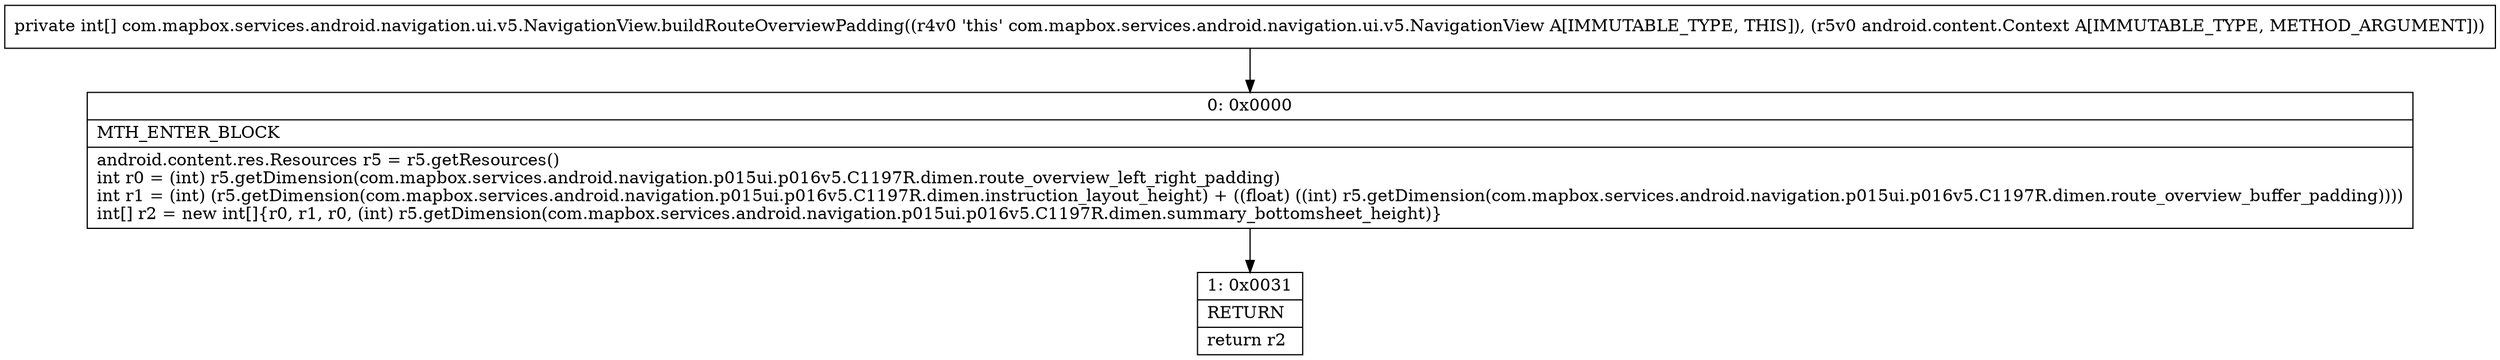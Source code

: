 digraph "CFG forcom.mapbox.services.android.navigation.ui.v5.NavigationView.buildRouteOverviewPadding(Landroid\/content\/Context;)[I" {
Node_0 [shape=record,label="{0\:\ 0x0000|MTH_ENTER_BLOCK\l|android.content.res.Resources r5 = r5.getResources()\lint r0 = (int) r5.getDimension(com.mapbox.services.android.navigation.p015ui.p016v5.C1197R.dimen.route_overview_left_right_padding)\lint r1 = (int) (r5.getDimension(com.mapbox.services.android.navigation.p015ui.p016v5.C1197R.dimen.instruction_layout_height) + ((float) ((int) r5.getDimension(com.mapbox.services.android.navigation.p015ui.p016v5.C1197R.dimen.route_overview_buffer_padding))))\lint[] r2 = new int[]\{r0, r1, r0, (int) r5.getDimension(com.mapbox.services.android.navigation.p015ui.p016v5.C1197R.dimen.summary_bottomsheet_height)\}\l}"];
Node_1 [shape=record,label="{1\:\ 0x0031|RETURN\l|return r2\l}"];
MethodNode[shape=record,label="{private int[] com.mapbox.services.android.navigation.ui.v5.NavigationView.buildRouteOverviewPadding((r4v0 'this' com.mapbox.services.android.navigation.ui.v5.NavigationView A[IMMUTABLE_TYPE, THIS]), (r5v0 android.content.Context A[IMMUTABLE_TYPE, METHOD_ARGUMENT])) }"];
MethodNode -> Node_0;
Node_0 -> Node_1;
}

